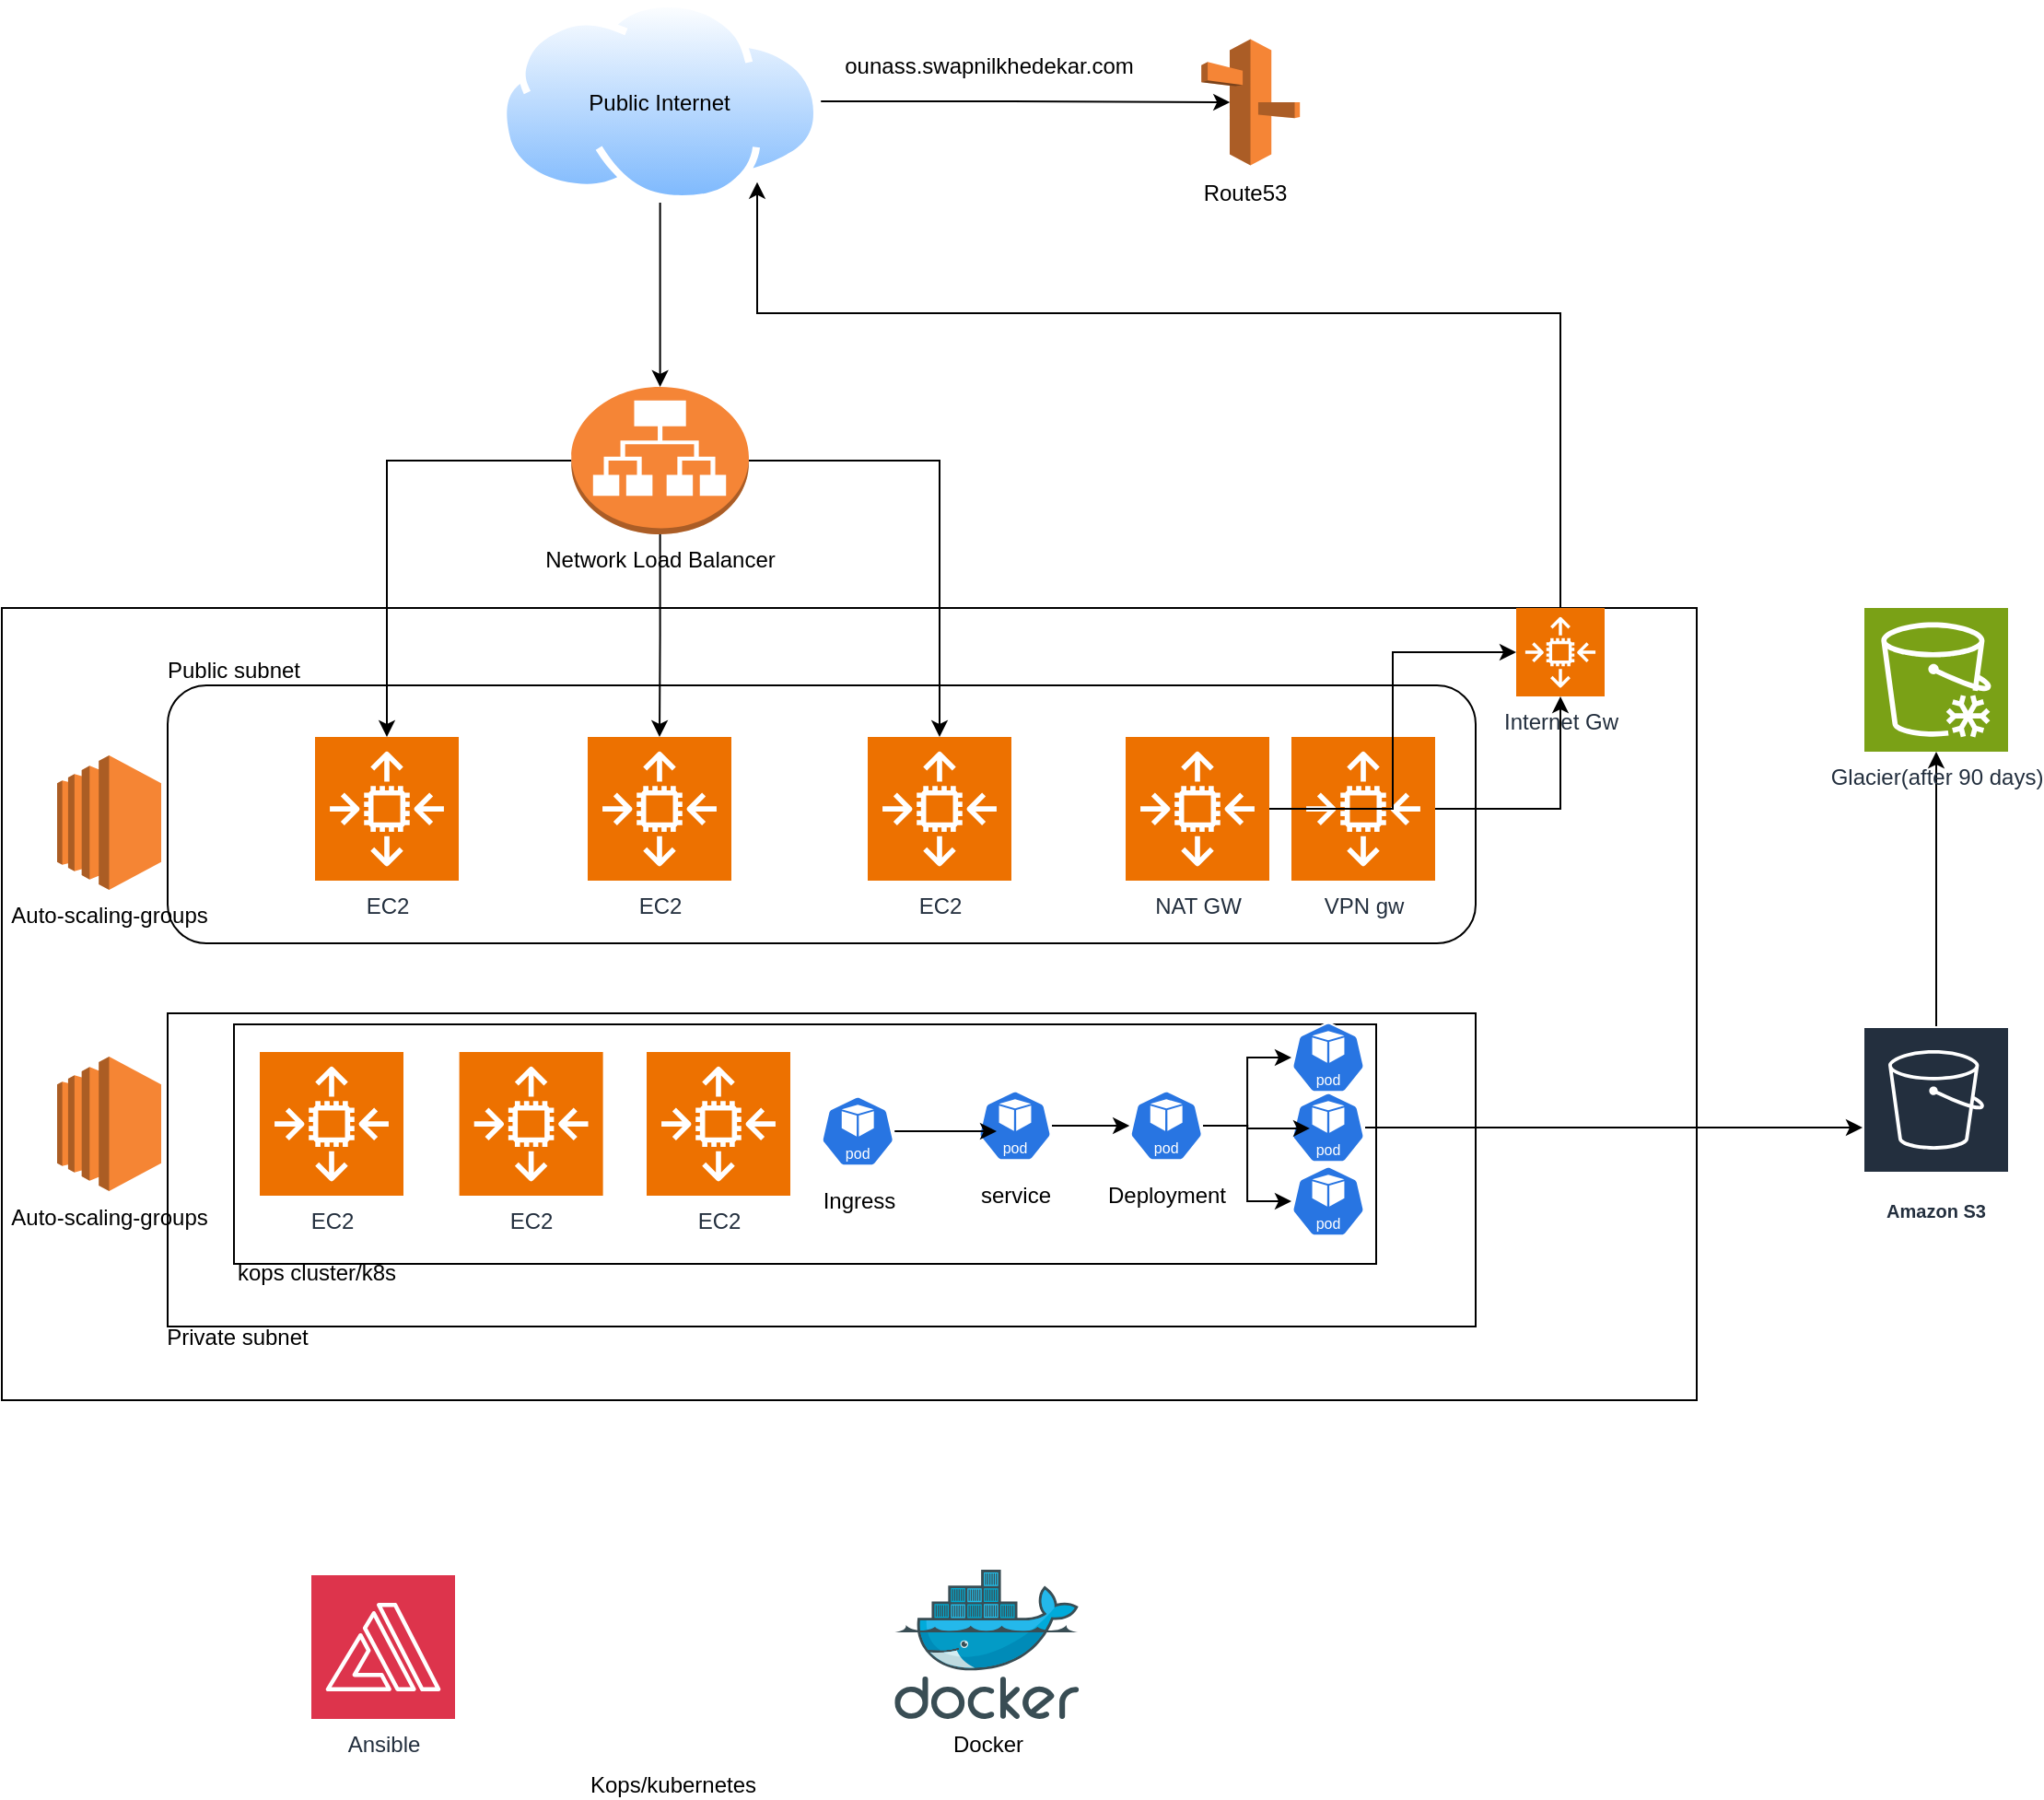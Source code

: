 <mxfile version="24.6.4" type="device">
  <diagram name="Page-1" id="wOh0XrAOezgwTvj5BhI0">
    <mxGraphModel dx="1106" dy="487" grid="1" gridSize="10" guides="1" tooltips="1" connect="1" arrows="1" fold="1" page="1" pageScale="1" pageWidth="827" pageHeight="1169" math="0" shadow="0">
      <root>
        <mxCell id="0" />
        <mxCell id="1" parent="0" />
        <mxCell id="T_OMM1ZLwruatFXi8Fse-10" value="" style="image;aspect=fixed;perimeter=ellipsePerimeter;html=1;align=center;shadow=0;dashed=0;spacingTop=3;image=img/lib/active_directory/internet_cloud.svg;" vertex="1" parent="1">
          <mxGeometry x="290" y="60" width="174.61" height="110" as="geometry" />
        </mxCell>
        <mxCell id="T_OMM1ZLwruatFXi8Fse-11" value="" style="outlineConnect=0;dashed=0;verticalLabelPosition=bottom;verticalAlign=top;align=center;html=1;shape=mxgraph.aws3.route_53;fillColor=#F58536;gradientColor=none;" vertex="1" parent="1">
          <mxGeometry x="671.1" y="81.25" width="53.5" height="68.5" as="geometry" />
        </mxCell>
        <mxCell id="T_OMM1ZLwruatFXi8Fse-35" style="edgeStyle=orthogonalEdgeStyle;rounded=0;orthogonalLoop=1;jettySize=auto;html=1;" edge="1" parent="1" source="T_OMM1ZLwruatFXi8Fse-12" target="T_OMM1ZLwruatFXi8Fse-34">
          <mxGeometry relative="1" as="geometry" />
        </mxCell>
        <mxCell id="T_OMM1ZLwruatFXi8Fse-36" style="edgeStyle=orthogonalEdgeStyle;rounded=0;orthogonalLoop=1;jettySize=auto;html=1;" edge="1" parent="1" source="T_OMM1ZLwruatFXi8Fse-12" target="T_OMM1ZLwruatFXi8Fse-33">
          <mxGeometry relative="1" as="geometry" />
        </mxCell>
        <mxCell id="T_OMM1ZLwruatFXi8Fse-39" style="edgeStyle=orthogonalEdgeStyle;rounded=0;orthogonalLoop=1;jettySize=auto;html=1;" edge="1" parent="1" source="T_OMM1ZLwruatFXi8Fse-12" target="T_OMM1ZLwruatFXi8Fse-13">
          <mxGeometry relative="1" as="geometry" />
        </mxCell>
        <mxCell id="T_OMM1ZLwruatFXi8Fse-12" value="Network Load Balancer" style="outlineConnect=0;dashed=0;verticalLabelPosition=bottom;verticalAlign=top;align=center;html=1;shape=mxgraph.aws3.application_load_balancer;fillColor=#F58536;gradientColor=none;" vertex="1" parent="1">
          <mxGeometry x="329.13" y="270" width="96.35" height="80" as="geometry" />
        </mxCell>
        <mxCell id="T_OMM1ZLwruatFXi8Fse-13" value="EC2" style="sketch=0;points=[[0,0,0],[0.25,0,0],[0.5,0,0],[0.75,0,0],[1,0,0],[0,1,0],[0.25,1,0],[0.5,1,0],[0.75,1,0],[1,1,0],[0,0.25,0],[0,0.5,0],[0,0.75,0],[1,0.25,0],[1,0.5,0],[1,0.75,0]];outlineConnect=0;fontColor=#232F3E;fillColor=#ED7100;strokeColor=#ffffff;dashed=0;verticalLabelPosition=bottom;verticalAlign=top;align=center;html=1;fontSize=12;fontStyle=0;aspect=fixed;shape=mxgraph.aws4.resourceIcon;resIcon=mxgraph.aws4.auto_scaling2;" vertex="1" parent="1">
          <mxGeometry x="190" y="460" width="78" height="78" as="geometry" />
        </mxCell>
        <mxCell id="T_OMM1ZLwruatFXi8Fse-14" value="Auto-scaling-groups" style="outlineConnect=0;dashed=0;verticalLabelPosition=bottom;verticalAlign=top;align=center;html=1;shape=mxgraph.aws3.ec2;fillColor=#F58534;gradientColor=none;" vertex="1" parent="1">
          <mxGeometry x="50" y="633.5" width="56.5" height="73" as="geometry" />
        </mxCell>
        <mxCell id="T_OMM1ZLwruatFXi8Fse-21" value="" style="rounded=0;whiteSpace=wrap;html=1;fillColor=none;glass=1;" vertex="1" parent="1">
          <mxGeometry x="20" y="390" width="920" height="430" as="geometry" />
        </mxCell>
        <mxCell id="T_OMM1ZLwruatFXi8Fse-25" style="edgeStyle=orthogonalEdgeStyle;rounded=0;orthogonalLoop=1;jettySize=auto;html=1;entryX=0.29;entryY=0.5;entryDx=0;entryDy=0;entryPerimeter=0;" edge="1" parent="1" source="T_OMM1ZLwruatFXi8Fse-10" target="T_OMM1ZLwruatFXi8Fse-11">
          <mxGeometry relative="1" as="geometry" />
        </mxCell>
        <mxCell id="T_OMM1ZLwruatFXi8Fse-26" value="ounass.swapnilkhedekar.com" style="text;html=1;align=center;verticalAlign=middle;whiteSpace=wrap;rounded=0;" vertex="1" parent="1">
          <mxGeometry x="526" y="81.25" width="60" height="30" as="geometry" />
        </mxCell>
        <mxCell id="T_OMM1ZLwruatFXi8Fse-27" value="Route53" style="text;html=1;align=center;verticalAlign=middle;whiteSpace=wrap;rounded=0;" vertex="1" parent="1">
          <mxGeometry x="664.6" y="149.75" width="60" height="30" as="geometry" />
        </mxCell>
        <mxCell id="T_OMM1ZLwruatFXi8Fse-29" style="edgeStyle=orthogonalEdgeStyle;rounded=0;orthogonalLoop=1;jettySize=auto;html=1;entryX=0.5;entryY=0;entryDx=0;entryDy=0;entryPerimeter=0;" edge="1" parent="1" source="T_OMM1ZLwruatFXi8Fse-10" target="T_OMM1ZLwruatFXi8Fse-12">
          <mxGeometry relative="1" as="geometry" />
        </mxCell>
        <mxCell id="T_OMM1ZLwruatFXi8Fse-30" value="EC2" style="sketch=0;points=[[0,0,0],[0.25,0,0],[0.5,0,0],[0.75,0,0],[1,0,0],[0,1,0],[0.25,1,0],[0.5,1,0],[0.75,1,0],[1,1,0],[0,0.25,0],[0,0.5,0],[0,0.75,0],[1,0.25,0],[1,0.5,0],[1,0.75,0]];outlineConnect=0;fontColor=#232F3E;fillColor=#ED7100;strokeColor=#ffffff;dashed=0;verticalLabelPosition=bottom;verticalAlign=top;align=center;html=1;fontSize=12;fontStyle=0;aspect=fixed;shape=mxgraph.aws4.resourceIcon;resIcon=mxgraph.aws4.auto_scaling2;" vertex="1" parent="1">
          <mxGeometry x="160" y="631" width="78" height="78" as="geometry" />
        </mxCell>
        <mxCell id="T_OMM1ZLwruatFXi8Fse-31" value="EC2" style="sketch=0;points=[[0,0,0],[0.25,0,0],[0.5,0,0],[0.75,0,0],[1,0,0],[0,1,0],[0.25,1,0],[0.5,1,0],[0.75,1,0],[1,1,0],[0,0.25,0],[0,0.5,0],[0,0.75,0],[1,0.25,0],[1,0.5,0],[1,0.75,0]];outlineConnect=0;fontColor=#232F3E;fillColor=#ED7100;strokeColor=#ffffff;dashed=0;verticalLabelPosition=bottom;verticalAlign=top;align=center;html=1;fontSize=12;fontStyle=0;aspect=fixed;shape=mxgraph.aws4.resourceIcon;resIcon=mxgraph.aws4.auto_scaling2;" vertex="1" parent="1">
          <mxGeometry x="268.31" y="631" width="78" height="78" as="geometry" />
        </mxCell>
        <mxCell id="T_OMM1ZLwruatFXi8Fse-32" value="EC2" style="sketch=0;points=[[0,0,0],[0.25,0,0],[0.5,0,0],[0.75,0,0],[1,0,0],[0,1,0],[0.25,1,0],[0.5,1,0],[0.75,1,0],[1,1,0],[0,0.25,0],[0,0.5,0],[0,0.75,0],[1,0.25,0],[1,0.5,0],[1,0.75,0]];outlineConnect=0;fontColor=#232F3E;fillColor=#ED7100;strokeColor=#ffffff;dashed=0;verticalLabelPosition=bottom;verticalAlign=top;align=center;html=1;fontSize=12;fontStyle=0;aspect=fixed;shape=mxgraph.aws4.resourceIcon;resIcon=mxgraph.aws4.auto_scaling2;" vertex="1" parent="1">
          <mxGeometry x="370" y="631" width="78" height="78" as="geometry" />
        </mxCell>
        <mxCell id="T_OMM1ZLwruatFXi8Fse-33" value="EC2" style="sketch=0;points=[[0,0,0],[0.25,0,0],[0.5,0,0],[0.75,0,0],[1,0,0],[0,1,0],[0.25,1,0],[0.5,1,0],[0.75,1,0],[1,1,0],[0,0.25,0],[0,0.5,0],[0,0.75,0],[1,0.25,0],[1,0.5,0],[1,0.75,0]];outlineConnect=0;fontColor=#232F3E;fillColor=#ED7100;strokeColor=#ffffff;dashed=0;verticalLabelPosition=bottom;verticalAlign=top;align=center;html=1;fontSize=12;fontStyle=0;aspect=fixed;shape=mxgraph.aws4.resourceIcon;resIcon=mxgraph.aws4.auto_scaling2;" vertex="1" parent="1">
          <mxGeometry x="490" y="460" width="78" height="78" as="geometry" />
        </mxCell>
        <mxCell id="T_OMM1ZLwruatFXi8Fse-34" value="EC2" style="sketch=0;points=[[0,0,0],[0.25,0,0],[0.5,0,0],[0.75,0,0],[1,0,0],[0,1,0],[0.25,1,0],[0.5,1,0],[0.75,1,0],[1,1,0],[0,0.25,0],[0,0.5,0],[0,0.75,0],[1,0.25,0],[1,0.5,0],[1,0.75,0]];outlineConnect=0;fontColor=#232F3E;fillColor=#ED7100;strokeColor=#ffffff;dashed=0;verticalLabelPosition=bottom;verticalAlign=top;align=center;html=1;fontSize=12;fontStyle=0;aspect=fixed;shape=mxgraph.aws4.resourceIcon;resIcon=mxgraph.aws4.auto_scaling2;" vertex="1" parent="1">
          <mxGeometry x="338" y="460" width="78" height="78" as="geometry" />
        </mxCell>
        <mxCell id="T_OMM1ZLwruatFXi8Fse-40" value="" style="rounded=1;whiteSpace=wrap;html=1;fillColor=none;strokeColor=default;" vertex="1" parent="1">
          <mxGeometry x="110" y="432" width="710" height="140" as="geometry" />
        </mxCell>
        <mxCell id="T_OMM1ZLwruatFXi8Fse-41" value="" style="rounded=0;whiteSpace=wrap;html=1;fillColor=none;strokeColor=default;glass=1;" vertex="1" parent="1">
          <mxGeometry x="110" y="610" width="710" height="170" as="geometry" />
        </mxCell>
        <mxCell id="T_OMM1ZLwruatFXi8Fse-42" value="Auto-scaling-groups" style="outlineConnect=0;dashed=0;verticalLabelPosition=bottom;verticalAlign=top;align=center;html=1;shape=mxgraph.aws3.ec2;fillColor=#F58534;gradientColor=none;" vertex="1" parent="1">
          <mxGeometry x="50" y="470" width="56.5" height="73" as="geometry" />
        </mxCell>
        <mxCell id="T_OMM1ZLwruatFXi8Fse-47" value="NAT GW" style="sketch=0;points=[[0,0,0],[0.25,0,0],[0.5,0,0],[0.75,0,0],[1,0,0],[0,1,0],[0.25,1,0],[0.5,1,0],[0.75,1,0],[1,1,0],[0,0.25,0],[0,0.5,0],[0,0.75,0],[1,0.25,0],[1,0.5,0],[1,0.75,0]];outlineConnect=0;fontColor=#232F3E;fillColor=#ED7100;strokeColor=#ffffff;dashed=0;verticalLabelPosition=bottom;verticalAlign=top;align=center;html=1;fontSize=12;fontStyle=0;aspect=fixed;shape=mxgraph.aws4.resourceIcon;resIcon=mxgraph.aws4.auto_scaling2;" vertex="1" parent="1">
          <mxGeometry x="630" y="460" width="78" height="78" as="geometry" />
        </mxCell>
        <mxCell id="T_OMM1ZLwruatFXi8Fse-78" style="edgeStyle=orthogonalEdgeStyle;rounded=0;orthogonalLoop=1;jettySize=auto;html=1;" edge="1" parent="1" source="T_OMM1ZLwruatFXi8Fse-48" target="T_OMM1ZLwruatFXi8Fse-10">
          <mxGeometry relative="1" as="geometry">
            <Array as="points">
              <mxPoint x="866" y="230" />
              <mxPoint x="430" y="230" />
            </Array>
          </mxGeometry>
        </mxCell>
        <mxCell id="T_OMM1ZLwruatFXi8Fse-48" value="Internet Gw" style="sketch=0;points=[[0,0,0],[0.25,0,0],[0.5,0,0],[0.75,0,0],[1,0,0],[0,1,0],[0.25,1,0],[0.5,1,0],[0.75,1,0],[1,1,0],[0,0.25,0],[0,0.5,0],[0,0.75,0],[1,0.25,0],[1,0.5,0],[1,0.75,0]];outlineConnect=0;fontColor=#232F3E;fillColor=#ED7100;strokeColor=#ffffff;dashed=0;verticalLabelPosition=bottom;verticalAlign=top;align=center;html=1;fontSize=12;fontStyle=0;aspect=fixed;shape=mxgraph.aws4.resourceIcon;resIcon=mxgraph.aws4.auto_scaling2;" vertex="1" parent="1">
          <mxGeometry x="842" y="390" width="48" height="48" as="geometry" />
        </mxCell>
        <mxCell id="T_OMM1ZLwruatFXi8Fse-49" value="" style="rounded=0;whiteSpace=wrap;html=1;fillColor=none;strokeColor=default;glass=1;" vertex="1" parent="1">
          <mxGeometry x="146" y="616" width="620" height="130" as="geometry" />
        </mxCell>
        <mxCell id="T_OMM1ZLwruatFXi8Fse-50" value="Private subnet" style="text;html=1;align=center;verticalAlign=middle;whiteSpace=wrap;rounded=0;" vertex="1" parent="1">
          <mxGeometry x="108" y="771" width="80" height="30" as="geometry" />
        </mxCell>
        <mxCell id="T_OMM1ZLwruatFXi8Fse-51" value="Public subnet" style="text;html=1;align=center;verticalAlign=middle;whiteSpace=wrap;rounded=0;" vertex="1" parent="1">
          <mxGeometry x="106" y="409" width="80" height="30" as="geometry" />
        </mxCell>
        <mxCell id="T_OMM1ZLwruatFXi8Fse-53" value="Ingress" style="aspect=fixed;sketch=0;html=1;dashed=0;whitespace=wrap;verticalLabelPosition=bottom;verticalAlign=top;fillColor=#2875E2;strokeColor=#ffffff;points=[[0.005,0.63,0],[0.1,0.2,0],[0.9,0.2,0],[0.5,0,0],[0.995,0.63,0],[0.72,0.99,0],[0.5,1,0],[0.28,0.99,0]];shape=mxgraph.kubernetes.icon2;kubernetesLabel=1;prIcon=pod" vertex="1" parent="1">
          <mxGeometry x="464.61" y="650" width="40" height="48" as="geometry" />
        </mxCell>
        <mxCell id="T_OMM1ZLwruatFXi8Fse-72" value="" style="edgeStyle=orthogonalEdgeStyle;rounded=0;orthogonalLoop=1;jettySize=auto;html=1;" edge="1" parent="1" source="T_OMM1ZLwruatFXi8Fse-55" target="T_OMM1ZLwruatFXi8Fse-56">
          <mxGeometry relative="1" as="geometry" />
        </mxCell>
        <mxCell id="T_OMM1ZLwruatFXi8Fse-55" value="service" style="aspect=fixed;sketch=0;html=1;dashed=0;whitespace=wrap;verticalLabelPosition=bottom;verticalAlign=top;fillColor=#2875E2;strokeColor=#ffffff;points=[[0.005,0.63,0],[0.1,0.2,0],[0.9,0.2,0],[0.5,0,0],[0.995,0.63,0],[0.72,0.99,0],[0.5,1,0],[0.28,0.99,0]];shape=mxgraph.kubernetes.icon2;kubernetesLabel=1;prIcon=pod" vertex="1" parent="1">
          <mxGeometry x="550" y="647" width="40" height="48" as="geometry" />
        </mxCell>
        <mxCell id="T_OMM1ZLwruatFXi8Fse-67" style="edgeStyle=orthogonalEdgeStyle;rounded=0;orthogonalLoop=1;jettySize=auto;html=1;" edge="1" parent="1" source="T_OMM1ZLwruatFXi8Fse-56" target="T_OMM1ZLwruatFXi8Fse-59">
          <mxGeometry relative="1" as="geometry" />
        </mxCell>
        <mxCell id="T_OMM1ZLwruatFXi8Fse-69" style="edgeStyle=orthogonalEdgeStyle;rounded=0;orthogonalLoop=1;jettySize=auto;html=1;" edge="1" parent="1" source="T_OMM1ZLwruatFXi8Fse-56" target="T_OMM1ZLwruatFXi8Fse-57">
          <mxGeometry relative="1" as="geometry" />
        </mxCell>
        <mxCell id="T_OMM1ZLwruatFXi8Fse-56" value="Deployment" style="aspect=fixed;sketch=0;html=1;dashed=0;whitespace=wrap;verticalLabelPosition=bottom;verticalAlign=top;fillColor=#2875E2;strokeColor=#ffffff;points=[[0.005,0.63,0],[0.1,0.2,0],[0.9,0.2,0],[0.5,0,0],[0.995,0.63,0],[0.72,0.99,0],[0.5,1,0],[0.28,0.99,0]];shape=mxgraph.kubernetes.icon2;kubernetesLabel=1;prIcon=pod" vertex="1" parent="1">
          <mxGeometry x="632.1" y="647" width="40" height="48" as="geometry" />
        </mxCell>
        <mxCell id="T_OMM1ZLwruatFXi8Fse-57" value="" style="aspect=fixed;sketch=0;html=1;dashed=0;whitespace=wrap;verticalLabelPosition=bottom;verticalAlign=top;fillColor=#2875E2;strokeColor=#ffffff;points=[[0.005,0.63,0],[0.1,0.2,0],[0.9,0.2,0],[0.5,0,0],[0.995,0.63,0],[0.72,0.99,0],[0.5,1,0],[0.28,0.99,0]];shape=mxgraph.kubernetes.icon2;kubernetesLabel=1;prIcon=pod" vertex="1" parent="1">
          <mxGeometry x="720" y="688" width="40" height="48" as="geometry" />
        </mxCell>
        <mxCell id="T_OMM1ZLwruatFXi8Fse-81" style="edgeStyle=orthogonalEdgeStyle;rounded=0;orthogonalLoop=1;jettySize=auto;html=1;" edge="1" parent="1" source="T_OMM1ZLwruatFXi8Fse-58" target="T_OMM1ZLwruatFXi8Fse-61">
          <mxGeometry relative="1" as="geometry" />
        </mxCell>
        <mxCell id="T_OMM1ZLwruatFXi8Fse-58" value="" style="aspect=fixed;sketch=0;html=1;dashed=0;whitespace=wrap;verticalLabelPosition=bottom;verticalAlign=top;fillColor=#2875E2;strokeColor=#ffffff;points=[[0.005,0.63,0],[0.1,0.2,0],[0.9,0.2,0],[0.5,0,0],[0.995,0.63,0],[0.72,0.99,0],[0.5,1,0],[0.28,0.99,0]];shape=mxgraph.kubernetes.icon2;kubernetesLabel=1;prIcon=pod" vertex="1" parent="1">
          <mxGeometry x="720" y="648" width="40" height="48" as="geometry" />
        </mxCell>
        <mxCell id="T_OMM1ZLwruatFXi8Fse-59" value="" style="aspect=fixed;sketch=0;html=1;dashed=0;whitespace=wrap;verticalLabelPosition=bottom;verticalAlign=top;fillColor=#2875E2;strokeColor=#ffffff;points=[[0.005,0.63,0],[0.1,0.2,0],[0.9,0.2,0],[0.5,0,0],[0.995,0.63,0],[0.72,0.99,0],[0.5,1,0],[0.28,0.99,0]];shape=mxgraph.kubernetes.icon2;kubernetesLabel=1;prIcon=pod" vertex="1" parent="1">
          <mxGeometry x="720" y="610" width="40" height="48" as="geometry" />
        </mxCell>
        <mxCell id="T_OMM1ZLwruatFXi8Fse-64" style="edgeStyle=orthogonalEdgeStyle;rounded=0;orthogonalLoop=1;jettySize=auto;html=1;" edge="1" parent="1" source="T_OMM1ZLwruatFXi8Fse-61" target="T_OMM1ZLwruatFXi8Fse-62">
          <mxGeometry relative="1" as="geometry" />
        </mxCell>
        <mxCell id="T_OMM1ZLwruatFXi8Fse-61" value="Amazon S3" style="sketch=0;outlineConnect=0;fontColor=#232F3E;gradientColor=none;strokeColor=#ffffff;fillColor=#232F3E;dashed=0;verticalLabelPosition=middle;verticalAlign=bottom;align=center;html=1;whiteSpace=wrap;fontSize=10;fontStyle=1;spacing=3;shape=mxgraph.aws4.productIcon;prIcon=mxgraph.aws4.s3;" vertex="1" parent="1">
          <mxGeometry x="1030" y="617" width="80" height="110" as="geometry" />
        </mxCell>
        <mxCell id="T_OMM1ZLwruatFXi8Fse-62" value="Glacier(after 90 days)" style="sketch=0;points=[[0,0,0],[0.25,0,0],[0.5,0,0],[0.75,0,0],[1,0,0],[0,1,0],[0.25,1,0],[0.5,1,0],[0.75,1,0],[1,1,0],[0,0.25,0],[0,0.5,0],[0,0.75,0],[1,0.25,0],[1,0.5,0],[1,0.75,0]];outlineConnect=0;fontColor=#232F3E;fillColor=#7AA116;strokeColor=#ffffff;dashed=0;verticalLabelPosition=bottom;verticalAlign=top;align=center;html=1;fontSize=12;fontStyle=0;aspect=fixed;shape=mxgraph.aws4.resourceIcon;resIcon=mxgraph.aws4.glacier;" vertex="1" parent="1">
          <mxGeometry x="1031" y="390" width="78" height="78" as="geometry" />
        </mxCell>
        <mxCell id="T_OMM1ZLwruatFXi8Fse-76" style="edgeStyle=orthogonalEdgeStyle;rounded=0;orthogonalLoop=1;jettySize=auto;html=1;" edge="1" parent="1" source="T_OMM1ZLwruatFXi8Fse-66" target="T_OMM1ZLwruatFXi8Fse-48">
          <mxGeometry relative="1" as="geometry" />
        </mxCell>
        <mxCell id="T_OMM1ZLwruatFXi8Fse-66" value="VPN gw" style="sketch=0;points=[[0,0,0],[0.25,0,0],[0.5,0,0],[0.75,0,0],[1,0,0],[0,1,0],[0.25,1,0],[0.5,1,0],[0.75,1,0],[1,1,0],[0,0.25,0],[0,0.5,0],[0,0.75,0],[1,0.25,0],[1,0.5,0],[1,0.75,0]];outlineConnect=0;fontColor=#232F3E;fillColor=#ED7100;strokeColor=#ffffff;dashed=0;verticalLabelPosition=bottom;verticalAlign=top;align=center;html=1;fontSize=12;fontStyle=0;aspect=fixed;shape=mxgraph.aws4.resourceIcon;resIcon=mxgraph.aws4.auto_scaling2;" vertex="1" parent="1">
          <mxGeometry x="720" y="460" width="78" height="78" as="geometry" />
        </mxCell>
        <mxCell id="T_OMM1ZLwruatFXi8Fse-68" style="edgeStyle=orthogonalEdgeStyle;rounded=0;orthogonalLoop=1;jettySize=auto;html=1;entryX=0.25;entryY=0.51;entryDx=0;entryDy=0;entryPerimeter=0;" edge="1" parent="1" source="T_OMM1ZLwruatFXi8Fse-56" target="T_OMM1ZLwruatFXi8Fse-58">
          <mxGeometry relative="1" as="geometry" />
        </mxCell>
        <mxCell id="T_OMM1ZLwruatFXi8Fse-71" style="edgeStyle=orthogonalEdgeStyle;rounded=0;orthogonalLoop=1;jettySize=auto;html=1;entryX=0.25;entryY=0.563;entryDx=0;entryDy=0;entryPerimeter=0;" edge="1" parent="1" source="T_OMM1ZLwruatFXi8Fse-53" target="T_OMM1ZLwruatFXi8Fse-55">
          <mxGeometry relative="1" as="geometry" />
        </mxCell>
        <mxCell id="T_OMM1ZLwruatFXi8Fse-73" value="kops cluster/k8s" style="text;html=1;align=center;verticalAlign=middle;whiteSpace=wrap;rounded=0;" vertex="1" parent="1">
          <mxGeometry x="146" y="736" width="90" height="30" as="geometry" />
        </mxCell>
        <mxCell id="T_OMM1ZLwruatFXi8Fse-77" style="edgeStyle=orthogonalEdgeStyle;rounded=0;orthogonalLoop=1;jettySize=auto;html=1;entryX=0;entryY=0.5;entryDx=0;entryDy=0;entryPerimeter=0;" edge="1" parent="1" source="T_OMM1ZLwruatFXi8Fse-47" target="T_OMM1ZLwruatFXi8Fse-48">
          <mxGeometry relative="1" as="geometry" />
        </mxCell>
        <mxCell id="T_OMM1ZLwruatFXi8Fse-79" value="Public Internet" style="text;html=1;align=center;verticalAlign=middle;whiteSpace=wrap;rounded=0;" vertex="1" parent="1">
          <mxGeometry x="332" y="100.5" width="90" height="30" as="geometry" />
        </mxCell>
        <mxCell id="T_OMM1ZLwruatFXi8Fse-83" value="Ansible" style="sketch=0;points=[[0,0,0],[0.25,0,0],[0.5,0,0],[0.75,0,0],[1,0,0],[0,1,0],[0.25,1,0],[0.5,1,0],[0.75,1,0],[1,1,0],[0,0.25,0],[0,0.5,0],[0,0.75,0],[1,0.25,0],[1,0.5,0],[1,0.75,0]];outlineConnect=0;fontColor=#232F3E;fillColor=#DD344C;strokeColor=#ffffff;dashed=0;verticalLabelPosition=bottom;verticalAlign=top;align=center;html=1;fontSize=12;fontStyle=0;aspect=fixed;shape=mxgraph.aws4.resourceIcon;resIcon=mxgraph.aws4.amplify;" vertex="1" parent="1">
          <mxGeometry x="188" y="915" width="78" height="78" as="geometry" />
        </mxCell>
        <mxCell id="T_OMM1ZLwruatFXi8Fse-84" value="Kops/kubernetes" style="shape=image;html=1;verticalAlign=top;verticalLabelPosition=bottom;labelBackgroundColor=#ffffff;imageAspect=0;aspect=fixed;image=https://cdn3.iconfinder.com/data/icons/travelling-icon-set/800/helm-128.png" vertex="1" parent="1">
          <mxGeometry x="320" y="887" width="128" height="128" as="geometry" />
        </mxCell>
        <mxCell id="T_OMM1ZLwruatFXi8Fse-85" value="Docker" style="image;sketch=0;aspect=fixed;html=1;points=[];align=center;fontSize=12;image=img/lib/mscae/Docker.svg;" vertex="1" parent="1">
          <mxGeometry x="504.61" y="912" width="100" height="81" as="geometry" />
        </mxCell>
      </root>
    </mxGraphModel>
  </diagram>
</mxfile>
